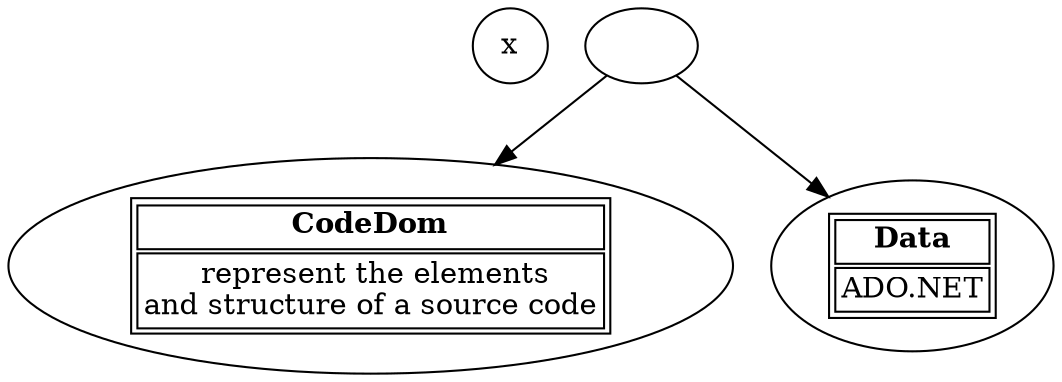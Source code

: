 digraph hierarchy {

   x [ shape=circle ]

   System [ label = "" ];
   CodeDom [ label=< <table><tr><td><b>CodeDom</b></td></tr><tr><td> represent the elements<br/>and structure of a source code</td></tr></table> > ];
   Data [ label=< <table><tr><td><b>Data</b></td></tr><tr><td>ADO.NET</td></tr></table> > ];

   System -> CodeDom;
   System -> Data;

}

